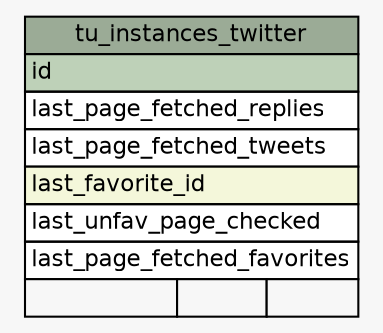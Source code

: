 // dot 2.26.3 on Linux 3.0.0-1-amd64
// SchemaSpy rev 590
digraph "tu_instances_twitter" {
  graph [
    rankdir="RL"
    bgcolor="#f7f7f7"
    nodesep="0.18"
    ranksep="0.46"
    fontname="Helvetica"
    fontsize="11"
  ];
  node [
    fontname="Helvetica"
    fontsize="11"
    shape="plaintext"
  ];
  edge [
    arrowsize="0.8"
  ];
  "tu_instances_twitter" [
    label=<
    <TABLE BORDER="0" CELLBORDER="1" CELLSPACING="0" BGCOLOR="#ffffff">
      <TR><TD COLSPAN="3" BGCOLOR="#9bab96" ALIGN="CENTER">tu_instances_twitter</TD></TR>
      <TR><TD PORT="id" COLSPAN="3" BGCOLOR="#bed1b8" ALIGN="LEFT">id</TD></TR>
      <TR><TD PORT="last_page_fetched_replies" COLSPAN="3" ALIGN="LEFT">last_page_fetched_replies</TD></TR>
      <TR><TD PORT="last_page_fetched_tweets" COLSPAN="3" ALIGN="LEFT">last_page_fetched_tweets</TD></TR>
      <TR><TD PORT="last_favorite_id" COLSPAN="3" BGCOLOR="#f4f7da" ALIGN="LEFT">last_favorite_id</TD></TR>
      <TR><TD PORT="last_unfav_page_checked" COLSPAN="3" ALIGN="LEFT">last_unfav_page_checked</TD></TR>
      <TR><TD PORT="last_page_fetched_favorites" COLSPAN="3" ALIGN="LEFT">last_page_fetched_favorites</TD></TR>
      <TR><TD ALIGN="LEFT" BGCOLOR="#f7f7f7">  </TD><TD ALIGN="RIGHT" BGCOLOR="#f7f7f7">  </TD><TD ALIGN="RIGHT" BGCOLOR="#f7f7f7">  </TD></TR>
    </TABLE>>
    URL="tables/tu_instances_twitter.html"
    tooltip="tu_instances_twitter"
  ];
}
